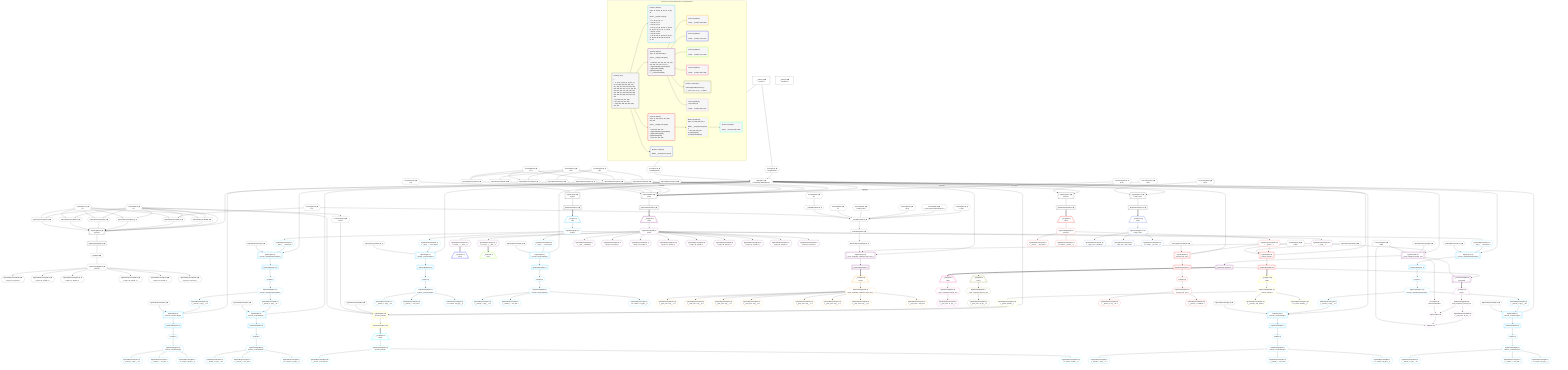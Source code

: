 %%{init: {'themeVariables': { 'fontSize': '12px'}}}%%
graph TD
    classDef path fill:#eee,stroke:#000,color:#000
    classDef plan fill:#fff,stroke-width:1px,color:#000
    classDef itemplan fill:#fff,stroke-width:2px,color:#000
    classDef unbatchedplan fill:#dff,stroke-width:1px,color:#000
    classDef sideeffectplan fill:#fcc,stroke-width:2px,color:#000
    classDef bucket fill:#f6f6f6,color:#000,stroke-width:2px,text-align:left


    %% plan dependencies
    PgSelect105[["PgSelect[105∈0] ➊<br />ᐸpostᐳ"]]:::plan
    Object11{{"Object[11∈0] ➊<br />ᐸ{pgSettings,withPgClient}ᐳ"}}:::plan
    Connection103{{"Connection[103∈0] ➊<br />ᐸ101ᐳ"}}:::plan
    PgFromExpression111{{"PgFromExpression[111∈0] ➊"}}:::plan
    PgFromExpression115{{"PgFromExpression[115∈0] ➊"}}:::plan
    PgFromExpression120{{"PgFromExpression[120∈0] ➊"}}:::plan
    PgFromExpression123{{"PgFromExpression[123∈0] ➊"}}:::plan
    PgFromExpression127{{"PgFromExpression[127∈0] ➊"}}:::plan
    PgFromExpression132{{"PgFromExpression[132∈0] ➊"}}:::plan
    PgFromExpression136{{"PgFromExpression[136∈0] ➊"}}:::plan
    PgFromExpression141{{"PgFromExpression[141∈0] ➊"}}:::plan
    Object11 -->|rejectNull| PgSelect105
    Connection103 & PgFromExpression111 & PgFromExpression115 & PgFromExpression120 & PgFromExpression123 & PgFromExpression127 & PgFromExpression132 & PgFromExpression136 & PgFromExpression141 --> PgSelect105
    __InputObject143{{"__InputObject[143∈0] ➊"}}:::plan
    Constant319{{"Constant[319∈0] ➊<br />ᐸ419ᐳ"}}:::plan
    Constant320{{"Constant[320∈0] ➊<br />ᐸ'easy cheesy baked potatoes'ᐳ"}}:::plan
    Constant321{{"Constant[321∈0] ➊<br />ᐸ'red'ᐳ"}}:::plan
    Constant322{{"Constant[322∈0] ➊<br />ᐸ'BAR_FOO'ᐳ"}}:::plan
    Constant323{{"Constant[323∈0] ➊<br />ᐸ''ᐳ"}}:::plan
    __InputObject149{{"__InputObject[149∈0] ➊"}}:::plan
    Constant325{{"Constant[325∈0] ➊<br />ᐸ8ᐳ"}}:::plan
    Constant319 & Constant320 & Constant321 & Constant322 & Constant323 & __InputObject149 & Constant325 --> __InputObject143
    PgSelect280[["PgSelect[280∈0] ➊<br />ᐸpersonᐳ"]]:::plan
    Constant326{{"Constant[326∈0] ➊<br />ᐸ1ᐳ"}}:::plan
    PgFromExpression288{{"PgFromExpression[288∈0] ➊"}}:::plan
    PgFromExpression294{{"PgFromExpression[294∈0] ➊"}}:::plan
    PgFromExpression299{{"PgFromExpression[299∈0] ➊"}}:::plan
    PgFromExpression304{{"PgFromExpression[304∈0] ➊"}}:::plan
    PgFromExpression309{{"PgFromExpression[309∈0] ➊"}}:::plan
    PgFromExpression314{{"PgFromExpression[314∈0] ➊"}}:::plan
    Object11 & Constant326 & PgFromExpression288 & PgFromExpression294 & PgFromExpression299 & PgFromExpression304 & PgFromExpression309 & PgFromExpression314 --> PgSelect280
    PgSelect14[["PgSelect[14∈0] ➊<br />ᐸtypesᐳ"]]:::plan
    Connection12{{"Connection[12∈0] ➊<br />ᐸ8ᐳ"}}:::plan
    Object11 -->|rejectNull| PgSelect14
    Connection12 --> PgSelect14
    PgSelect221[["PgSelect[221∈0] ➊<br />ᐸpersonᐳ"]]:::plan
    Connection219{{"Connection[219∈0] ➊<br />ᐸ217ᐳ"}}:::plan
    Object11 -->|rejectNull| PgSelect221
    Connection219 --> PgSelect221
    PgSelect271[["PgSelect[271∈0] ➊<br />ᐸedge_caseᐳ"]]:::plan
    Connection269{{"Connection[269∈0] ➊<br />ᐸ267ᐳ"}}:::plan
    Object11 -->|rejectNull| PgSelect271
    Connection269 --> PgSelect271
    Connection189{{"Connection[189∈0] ➊<br />ᐸ186ᐳ"}}:::plan
    Connection234{{"Connection[234∈0] ➊<br />ᐸ229ᐳ"}}:::plan
    Connection249{{"Connection[249∈0] ➊<br />ᐸ244ᐳ"}}:::plan
    Constant326 --> Connection249
    Constant327{{"Constant[327∈0] ➊<br />ᐸ7ᐳ"}}:::plan
    Constant326 & Constant327 --> PgFromExpression288
    Constant326 & Constant325 & Constant327 --> PgFromExpression294
    Constant326 & Constant327 --> PgFromExpression299
    Constant326 & Constant327 --> PgFromExpression304
    Constant326 & Constant327 --> PgFromExpression309
    Constant326 & Constant327 --> PgFromExpression314
    Access9{{"Access[9∈0] ➊<br />ᐸ2.pgSettingsᐳ"}}:::plan
    Access10{{"Access[10∈0] ➊<br />ᐸ2.withPgClientᐳ"}}:::plan
    Access9 & Access10 --> Object11
    Constant316{{"Constant[316∈0] ➊<br />ᐸ15ᐳ"}}:::plan
    Constant316 --> PgFromExpression115
    Constant317{{"Constant[317∈0] ➊<br />ᐸ20ᐳ"}}:::plan
    Constant318{{"Constant[318∈0] ➊<br />ᐸ'[...]'ᐳ"}}:::plan
    Constant317 & Constant318 --> PgFromExpression120
    Constant316 --> PgFromExpression127
    Constant317 & Constant318 --> PgFromExpression132
    Constant316 --> PgFromExpression136
    Constant317 & Constant318 --> PgFromExpression141
    Constant324{{"Constant[324∈0] ➊<br />ᐸ5ᐳ"}}:::plan
    Constant324 --> __InputObject149
    __Value2["__Value[2∈0] ➊<br />ᐸcontextᐳ"]:::plan
    __Value2 --> Access9
    __Value2 --> Access10
    PgSelectRows15[["PgSelectRows[15∈0] ➊"]]:::plan
    PgSelect14 --> PgSelectRows15
    PgSelectRows106[["PgSelectRows[106∈0] ➊"]]:::plan
    PgSelect105 --> PgSelectRows106
    BakedInput152{{"BakedInput[152∈0] ➊"}}:::plan
    __InputObject143 --> BakedInput152
    PgFromExpression158{{"PgFromExpression[158∈0] ➊"}}:::plan
    BakedInput152 --> PgFromExpression158
    PgSelectRows222[["PgSelectRows[222∈0] ➊"]]:::plan
    PgSelect221 --> PgSelectRows222
    PgSelectRows272[["PgSelectRows[272∈0] ➊"]]:::plan
    PgSelect271 --> PgSelectRows272
    First282{{"First[282∈0] ➊"}}:::plan
    PgSelectRows283[["PgSelectRows[283∈0] ➊"]]:::plan
    PgSelectRows283 --> First282
    PgSelect280 --> PgSelectRows283
    PgSelectSingle284{{"PgSelectSingle[284∈0] ➊<br />ᐸpersonᐳ"}}:::plan
    First282 --> PgSelectSingle284
    PgClassExpression289{{"PgClassExpression[289∈0] ➊<br />ᐸ(1/0) /* E...ferred! */ᐳ"}}:::plan
    PgSelectSingle284 --> PgClassExpression289
    PgClassExpression295{{"PgClassExpression[295∈0] ➊<br />ᐸ(1/0) /* E...ferred! */ᐳ"}}:::plan
    PgSelectSingle284 --> PgClassExpression295
    PgClassExpression300{{"PgClassExpression[300∈0] ➊<br />ᐸ(1/0) /* E...ferred! */ᐳ"}}:::plan
    PgSelectSingle284 --> PgClassExpression300
    PgClassExpression305{{"PgClassExpression[305∈0] ➊<br />ᐸ(1/0) /* E...ferred! */ᐳ"}}:::plan
    PgSelectSingle284 --> PgClassExpression305
    PgClassExpression310{{"PgClassExpression[310∈0] ➊<br />ᐸ(1/0) /* E...ferred! */ᐳ"}}:::plan
    PgSelectSingle284 --> PgClassExpression310
    PgClassExpression315{{"PgClassExpression[315∈0] ➊<br />ᐸ(1/0) /* E...ferred! */ᐳ"}}:::plan
    PgSelectSingle284 --> PgClassExpression315
    __Value4["__Value[4∈0] ➊<br />ᐸrootValueᐳ"]:::plan
    PgFromExpression23{{"PgFromExpression[23∈0] ➊"}}:::plan
    PgFromExpression34{{"PgFromExpression[34∈0] ➊"}}:::plan
    PgFromExpression41{{"PgFromExpression[41∈0] ➊"}}:::plan
    PgFromExpression52{{"PgFromExpression[52∈0] ➊"}}:::plan
    PgFromExpression63{{"PgFromExpression[63∈0] ➊"}}:::plan
    PgFromExpression74{{"PgFromExpression[74∈0] ➊"}}:::plan
    PgFromExpression81{{"PgFromExpression[81∈0] ➊"}}:::plan
    PgFromExpression92{{"PgFromExpression[92∈0] ➊"}}:::plan
    PgFromExpression188{{"PgFromExpression[188∈0] ➊"}}:::plan
    PgFromExpression233{{"PgFromExpression[233∈0] ➊"}}:::plan
    PgFromExpression248{{"PgFromExpression[248∈0] ➊"}}:::plan
    PgFromExpression260{{"PgFromExpression[260∈0] ➊"}}:::plan
    PgSelect19[["PgSelect[19∈1]<br />ᐸfrmcdc_compoundTypeᐳ"]]:::plan
    PgClassExpression18{{"PgClassExpression[18∈1]<br />ᐸ__types__....ound_type”ᐳ"}}:::plan
    Object11 & PgClassExpression18 & PgFromExpression23 --> PgSelect19
    PgSelect32[["PgSelect[32∈1]<br />ᐸfrmcdc_nestedCompoundTypeᐳ"]]:::plan
    PgClassExpression31{{"PgClassExpression[31∈1]<br />ᐸ__types__....ound_type”ᐳ"}}:::plan
    Object11 & PgClassExpression31 & PgFromExpression34 --> PgSelect32
    PgSelect39[["PgSelect[39∈1]<br />ᐸfrmcdc_compoundTypeᐳ"]]:::plan
    PgClassExpression38{{"PgClassExpression[38∈1]<br />ᐸ__frmcdc_n...type__.”a”ᐳ"}}:::plan
    Object11 & PgClassExpression38 & PgFromExpression41 --> PgSelect39
    PgSelect50[["PgSelect[50∈1]<br />ᐸfrmcdc_compoundTypeᐳ"]]:::plan
    PgClassExpression49{{"PgClassExpression[49∈1]<br />ᐸ__frmcdc_n...type__.”b”ᐳ"}}:::plan
    Object11 & PgClassExpression49 & PgFromExpression52 --> PgSelect50
    PgSelect61[["PgSelect[61∈1]<br />ᐸfrmcdc_compoundTypeᐳ"]]:::plan
    PgClassExpression60{{"PgClassExpression[60∈1]<br />ᐸ__types__....ound_type”ᐳ"}}:::plan
    Object11 & PgClassExpression60 & PgFromExpression63 --> PgSelect61
    PgSelect72[["PgSelect[72∈1]<br />ᐸfrmcdc_nestedCompoundTypeᐳ"]]:::plan
    PgClassExpression71{{"PgClassExpression[71∈1]<br />ᐸ__types__....ound_type”ᐳ"}}:::plan
    Object11 & PgClassExpression71 & PgFromExpression74 --> PgSelect72
    PgSelect79[["PgSelect[79∈1]<br />ᐸfrmcdc_compoundTypeᐳ"]]:::plan
    PgClassExpression78{{"PgClassExpression[78∈1]<br />ᐸ__frmcdc_n...type__.”a”ᐳ"}}:::plan
    Object11 & PgClassExpression78 & PgFromExpression81 --> PgSelect79
    PgSelect90[["PgSelect[90∈1]<br />ᐸfrmcdc_compoundTypeᐳ"]]:::plan
    PgClassExpression89{{"PgClassExpression[89∈1]<br />ᐸ__frmcdc_n...type__.”b”ᐳ"}}:::plan
    Object11 & PgClassExpression89 & PgFromExpression92 --> PgSelect90
    __Item16[/"__Item[16∈1]<br />ᐸ15ᐳ"\]:::itemplan
    PgSelectRows15 ==> __Item16
    PgSelectSingle17{{"PgSelectSingle[17∈1]<br />ᐸtypesᐳ"}}:::plan
    __Item16 --> PgSelectSingle17
    PgSelectSingle17 --> PgClassExpression18
    First24{{"First[24∈1]"}}:::plan
    PgSelectRows25[["PgSelectRows[25∈1]"]]:::plan
    PgSelectRows25 --> First24
    PgSelect19 --> PgSelectRows25
    PgSelectSingle26{{"PgSelectSingle[26∈1]<br />ᐸfrmcdc_compoundTypeᐳ"}}:::plan
    First24 --> PgSelectSingle26
    PgClassExpression27{{"PgClassExpression[27∈1]<br />ᐸ__frmcdc_c...type__.”a”ᐳ"}}:::plan
    PgSelectSingle26 --> PgClassExpression27
    PgClassExpression28{{"PgClassExpression[28∈1]<br />ᐸ__frmcdc_c....”foo_bar”ᐳ"}}:::plan
    PgSelectSingle26 --> PgClassExpression28
    PgClassExpression30{{"PgClassExpression[30∈1]<br />ᐸ”c”.”compo...nd_type__)ᐳ"}}:::plan
    PgSelectSingle26 --> PgClassExpression30
    PgSelectSingle17 --> PgClassExpression31
    First35{{"First[35∈1]"}}:::plan
    PgSelectRows36[["PgSelectRows[36∈1]"]]:::plan
    PgSelectRows36 --> First35
    PgSelect32 --> PgSelectRows36
    PgSelectSingle37{{"PgSelectSingle[37∈1]<br />ᐸfrmcdc_nestedCompoundTypeᐳ"}}:::plan
    First35 --> PgSelectSingle37
    PgSelectSingle37 --> PgClassExpression38
    First42{{"First[42∈1]"}}:::plan
    PgSelectRows43[["PgSelectRows[43∈1]"]]:::plan
    PgSelectRows43 --> First42
    PgSelect39 --> PgSelectRows43
    PgSelectSingle44{{"PgSelectSingle[44∈1]<br />ᐸfrmcdc_compoundTypeᐳ"}}:::plan
    First42 --> PgSelectSingle44
    PgClassExpression45{{"PgClassExpression[45∈1]<br />ᐸ__frmcdc_c...type__.”a”ᐳ"}}:::plan
    PgSelectSingle44 --> PgClassExpression45
    PgClassExpression46{{"PgClassExpression[46∈1]<br />ᐸ__frmcdc_c....”foo_bar”ᐳ"}}:::plan
    PgSelectSingle44 --> PgClassExpression46
    PgClassExpression48{{"PgClassExpression[48∈1]<br />ᐸ”c”.”compo...nd_type__)ᐳ"}}:::plan
    PgSelectSingle44 --> PgClassExpression48
    PgSelectSingle37 --> PgClassExpression49
    First53{{"First[53∈1]"}}:::plan
    PgSelectRows54[["PgSelectRows[54∈1]"]]:::plan
    PgSelectRows54 --> First53
    PgSelect50 --> PgSelectRows54
    PgSelectSingle55{{"PgSelectSingle[55∈1]<br />ᐸfrmcdc_compoundTypeᐳ"}}:::plan
    First53 --> PgSelectSingle55
    PgClassExpression56{{"PgClassExpression[56∈1]<br />ᐸ__frmcdc_c...type__.”a”ᐳ"}}:::plan
    PgSelectSingle55 --> PgClassExpression56
    PgClassExpression57{{"PgClassExpression[57∈1]<br />ᐸ__frmcdc_c....”foo_bar”ᐳ"}}:::plan
    PgSelectSingle55 --> PgClassExpression57
    PgClassExpression59{{"PgClassExpression[59∈1]<br />ᐸ”c”.”compo...nd_type__)ᐳ"}}:::plan
    PgSelectSingle55 --> PgClassExpression59
    PgSelectSingle17 --> PgClassExpression60
    First64{{"First[64∈1]"}}:::plan
    PgSelectRows65[["PgSelectRows[65∈1]"]]:::plan
    PgSelectRows65 --> First64
    PgSelect61 --> PgSelectRows65
    PgSelectSingle66{{"PgSelectSingle[66∈1]<br />ᐸfrmcdc_compoundTypeᐳ"}}:::plan
    First64 --> PgSelectSingle66
    PgClassExpression67{{"PgClassExpression[67∈1]<br />ᐸ__frmcdc_c...type__.”a”ᐳ"}}:::plan
    PgSelectSingle66 --> PgClassExpression67
    PgClassExpression68{{"PgClassExpression[68∈1]<br />ᐸ__frmcdc_c....”foo_bar”ᐳ"}}:::plan
    PgSelectSingle66 --> PgClassExpression68
    PgClassExpression70{{"PgClassExpression[70∈1]<br />ᐸ”c”.”compo...nd_type__)ᐳ"}}:::plan
    PgSelectSingle66 --> PgClassExpression70
    PgSelectSingle17 --> PgClassExpression71
    First75{{"First[75∈1]"}}:::plan
    PgSelectRows76[["PgSelectRows[76∈1]"]]:::plan
    PgSelectRows76 --> First75
    PgSelect72 --> PgSelectRows76
    PgSelectSingle77{{"PgSelectSingle[77∈1]<br />ᐸfrmcdc_nestedCompoundTypeᐳ"}}:::plan
    First75 --> PgSelectSingle77
    PgSelectSingle77 --> PgClassExpression78
    First82{{"First[82∈1]"}}:::plan
    PgSelectRows83[["PgSelectRows[83∈1]"]]:::plan
    PgSelectRows83 --> First82
    PgSelect79 --> PgSelectRows83
    PgSelectSingle84{{"PgSelectSingle[84∈1]<br />ᐸfrmcdc_compoundTypeᐳ"}}:::plan
    First82 --> PgSelectSingle84
    PgClassExpression85{{"PgClassExpression[85∈1]<br />ᐸ__frmcdc_c...type__.”a”ᐳ"}}:::plan
    PgSelectSingle84 --> PgClassExpression85
    PgClassExpression86{{"PgClassExpression[86∈1]<br />ᐸ__frmcdc_c....”foo_bar”ᐳ"}}:::plan
    PgSelectSingle84 --> PgClassExpression86
    PgClassExpression88{{"PgClassExpression[88∈1]<br />ᐸ”c”.”compo...nd_type__)ᐳ"}}:::plan
    PgSelectSingle84 --> PgClassExpression88
    PgSelectSingle77 --> PgClassExpression89
    First93{{"First[93∈1]"}}:::plan
    PgSelectRows94[["PgSelectRows[94∈1]"]]:::plan
    PgSelectRows94 --> First93
    PgSelect90 --> PgSelectRows94
    PgSelectSingle95{{"PgSelectSingle[95∈1]<br />ᐸfrmcdc_compoundTypeᐳ"}}:::plan
    First93 --> PgSelectSingle95
    PgClassExpression96{{"PgClassExpression[96∈1]<br />ᐸ__frmcdc_c...type__.”a”ᐳ"}}:::plan
    PgSelectSingle95 --> PgClassExpression96
    PgClassExpression97{{"PgClassExpression[97∈1]<br />ᐸ__frmcdc_c....”foo_bar”ᐳ"}}:::plan
    PgSelectSingle95 --> PgClassExpression97
    PgClassExpression99{{"PgClassExpression[99∈1]<br />ᐸ”c”.”compo...nd_type__)ᐳ"}}:::plan
    PgSelectSingle95 --> PgClassExpression99
    PgSelect190[["PgSelect[190∈2]<br />ᐸpost_computed_interval_setᐳ"]]:::plan
    PgClassExpression110{{"PgClassExpression[110∈2]<br />ᐸ__post__ᐳ"}}:::plan
    Object11 & PgClassExpression110 & PgFromExpression188 & Connection189 --> PgSelect190
    PgSelect154[["PgSelect[154∈2]<br />ᐸpost_computed_compound_type_arrayᐳ"]]:::plan
    Object11 & PgClassExpression110 & PgFromExpression158 --> PgSelect154
    __ListTransform202[["__ListTransform[202∈2]<br />ᐸeach:201ᐳ"]]:::plan
    PgSelectRows191[["PgSelectRows[191∈2]"]]:::plan
    PgSelectRows191 & PgSelect190 --> __ListTransform202
    __Item107[/"__Item[107∈2]<br />ᐸ106ᐳ"\]:::itemplan
    PgSelectRows106 ==> __Item107
    PgSelectSingle108{{"PgSelectSingle[108∈2]<br />ᐸpostᐳ"}}:::plan
    __Item107 --> PgSelectSingle108
    PgClassExpression109{{"PgClassExpression[109∈2]<br />ᐸ__post__.”headline”ᐳ"}}:::plan
    PgSelectSingle108 --> PgClassExpression109
    PgSelectSingle108 --> PgClassExpression110
    PgClassExpression112{{"PgClassExpression[112∈2]<br />ᐸ(1/0) /* E...ferred! */ᐳ"}}:::plan
    PgSelectSingle108 --> PgClassExpression112
    PgClassExpression116{{"PgClassExpression[116∈2]<br />ᐸ(1/0) /* E...ferred! */ᐳ"}}:::plan
    PgSelectSingle108 --> PgClassExpression116
    PgClassExpression121{{"PgClassExpression[121∈2]<br />ᐸ(1/0) /* E...ferred! */ᐳ"}}:::plan
    PgSelectSingle108 --> PgClassExpression121
    PgClassExpression124{{"PgClassExpression[124∈2]<br />ᐸ(1/0) /* E...ferred! */ᐳ"}}:::plan
    PgSelectSingle108 --> PgClassExpression124
    PgClassExpression128{{"PgClassExpression[128∈2]<br />ᐸ(1/0) /* E...ferred! */ᐳ"}}:::plan
    PgSelectSingle108 --> PgClassExpression128
    PgClassExpression133{{"PgClassExpression[133∈2]<br />ᐸ(1/0) /* E...ferred! */ᐳ"}}:::plan
    PgSelectSingle108 --> PgClassExpression133
    PgClassExpression137{{"PgClassExpression[137∈2]<br />ᐸ(1/0) /* E...ferred! */ᐳ"}}:::plan
    PgSelectSingle108 --> PgClassExpression137
    PgClassExpression142{{"PgClassExpression[142∈2]<br />ᐸ(1/0) /* E...ferred! */ᐳ"}}:::plan
    PgSelectSingle108 --> PgClassExpression142
    PgSelectRows159[["PgSelectRows[159∈2]"]]:::plan
    PgSelect154 --> PgSelectRows159
    PgClassExpression174{{"PgClassExpression[174∈2]<br />ᐸ”a”.”post_...(__post__)ᐳ"}}:::plan
    PgSelectSingle108 --> PgClassExpression174
    PgClassExpression177{{"PgClassExpression[177∈2]<br />ᐸ”a”.”post_...(__post__)ᐳ"}}:::plan
    PgSelectSingle108 --> PgClassExpression177
    PgSelect190 --> PgSelectRows191
    __Item160[/"__Item[160∈3]<br />ᐸ159ᐳ"\]:::itemplan
    PgSelectRows159 ==> __Item160
    PgSelectSingle161{{"PgSelectSingle[161∈3]<br />ᐸpost_computed_compound_type_arrayᐳ"}}:::plan
    __Item160 --> PgSelectSingle161
    PgClassExpression162{{"PgClassExpression[162∈3]<br />ᐸ__post_com...rray__.”a”ᐳ"}}:::plan
    PgSelectSingle161 --> PgClassExpression162
    PgClassExpression163{{"PgClassExpression[163∈3]<br />ᐸ__post_com...rray__.”b”ᐳ"}}:::plan
    PgSelectSingle161 --> PgClassExpression163
    PgClassExpression164{{"PgClassExpression[164∈3]<br />ᐸ__post_com...rray__.”c”ᐳ"}}:::plan
    PgSelectSingle161 --> PgClassExpression164
    PgClassExpression165{{"PgClassExpression[165∈3]<br />ᐸ__post_com...rray__.”d”ᐳ"}}:::plan
    PgSelectSingle161 --> PgClassExpression165
    PgClassExpression166{{"PgClassExpression[166∈3]<br />ᐸ__post_com...rray__.”e”ᐳ"}}:::plan
    PgSelectSingle161 --> PgClassExpression166
    PgClassExpression167{{"PgClassExpression[167∈3]<br />ᐸ__post_com...rray__.”f”ᐳ"}}:::plan
    PgSelectSingle161 --> PgClassExpression167
    PgClassExpression168{{"PgClassExpression[168∈3]<br />ᐸ__post_com...rray__.”g”ᐳ"}}:::plan
    PgSelectSingle161 --> PgClassExpression168
    PgClassExpression172{{"PgClassExpression[172∈3]<br />ᐸ__post_com....”foo_bar”ᐳ"}}:::plan
    PgSelectSingle161 --> PgClassExpression172
    __Item175[/"__Item[175∈4]<br />ᐸ174ᐳ"\]:::itemplan
    PgClassExpression174 ==> __Item175
    __Item178[/"__Item[178∈5]<br />ᐸ177ᐳ"\]:::itemplan
    PgClassExpression177 ==> __Item178
    __Item192[/"__Item[192∈6]<br />ᐸ191ᐳ"\]:::itemplan
    PgSelectRows191 ==> __Item192
    PgSelectSingle193{{"PgSelectSingle[193∈6]<br />ᐸpost_computed_interval_setᐳ"}}:::plan
    __Item192 --> PgSelectSingle193
    PgClassExpression194{{"PgClassExpression[194∈6]<br />ᐸ__post_com...al_set__.vᐳ"}}:::plan
    PgSelectSingle193 --> PgClassExpression194
    __Item204[/"__Item[204∈7]<br />ᐸ191ᐳ"\]:::itemplan
    PgSelectRows191 -.-> __Item204
    PgSelectSingle205{{"PgSelectSingle[205∈7]<br />ᐸpost_computed_interval_setᐳ"}}:::plan
    __Item204 --> PgSelectSingle205
    PgClassExpression206{{"PgClassExpression[206∈7]<br />ᐸ__post_com...al_set__.vᐳ"}}:::plan
    PgSelectSingle205 --> PgClassExpression206
    Edge210{{"Edge[210∈8]"}}:::plan
    PgClassExpression209{{"PgClassExpression[209∈8]<br />ᐸ__post_com...al_set__.vᐳ"}}:::plan
    PgCursor212{{"PgCursor[212∈8]"}}:::plan
    PgClassExpression209 & PgCursor212 & Connection189 --> Edge210
    PgSelectSingle208{{"PgSelectSingle[208∈8]<br />ᐸpost_computed_interval_setᐳ"}}:::plan
    Access211{{"Access[211∈8]<br />ᐸ190.cursorDetailsᐳ"}}:::plan
    PgSelectSingle208 & Access211 --> PgCursor212
    __Item207[/"__Item[207∈8]<br />ᐸ202ᐳ"\]:::itemplan
    __ListTransform202 ==> __Item207
    __Item207 --> PgSelectSingle208
    PgSelectSingle208 --> PgClassExpression209
    PgSelect190 --> Access211
    PgSelect235[["PgSelect[235∈9]<br />ᐸperson_friendsᐳ"]]:::plan
    PgClassExpression226{{"PgClassExpression[226∈9]<br />ᐸ__person__ᐳ"}}:::plan
    Object11 & PgClassExpression226 & PgFromExpression233 & Connection234 --> PgSelect235
    PgSelect258[["PgSelect[258∈9]<br />ᐸperson_first_postᐳ"]]:::plan
    Object11 & PgClassExpression226 & PgFromExpression260 --> PgSelect258
    __Item223[/"__Item[223∈9]<br />ᐸ222ᐳ"\]:::itemplan
    PgSelectRows222 ==> __Item223
    PgSelectSingle224{{"PgSelectSingle[224∈9]<br />ᐸpersonᐳ"}}:::plan
    __Item223 --> PgSelectSingle224
    PgClassExpression225{{"PgClassExpression[225∈9]<br />ᐸ__person__...full_name”ᐳ"}}:::plan
    PgSelectSingle224 --> PgClassExpression225
    PgSelectSingle224 --> PgClassExpression226
    PgClassExpression227{{"PgClassExpression[227∈9]<br />ᐸ”c”.”perso..._person__)ᐳ"}}:::plan
    PgSelectSingle224 --> PgClassExpression227
    PgSelectRows236[["PgSelectRows[236∈9]"]]:::plan
    PgSelect235 --> PgSelectRows236
    First261{{"First[261∈9]"}}:::plan
    PgSelectRows262[["PgSelectRows[262∈9]"]]:::plan
    PgSelectRows262 --> First261
    PgSelect258 --> PgSelectRows262
    PgSelectSingle263{{"PgSelectSingle[263∈9]<br />ᐸperson_first_postᐳ"}}:::plan
    First261 --> PgSelectSingle263
    PgClassExpression264{{"PgClassExpression[264∈9]<br />ᐸ__person_f...ost__.”id”ᐳ"}}:::plan
    PgSelectSingle263 --> PgClassExpression264
    PgClassExpression265{{"PgClassExpression[265∈9]<br />ᐸ__person_f...”headline”ᐳ"}}:::plan
    PgSelectSingle263 --> PgClassExpression265
    PgSelect250[["PgSelect[250∈10]<br />ᐸperson_friendsᐳ"]]:::plan
    PgClassExpression240{{"PgClassExpression[240∈10]<br />ᐸ__person_friends__ᐳ"}}:::plan
    Object11 & PgClassExpression240 & PgFromExpression248 & Connection249 & Constant326 --> PgSelect250
    __Item237[/"__Item[237∈10]<br />ᐸ236ᐳ"\]:::itemplan
    PgSelectRows236 ==> __Item237
    PgSelectSingle238{{"PgSelectSingle[238∈10]<br />ᐸperson_friendsᐳ"}}:::plan
    __Item237 --> PgSelectSingle238
    PgClassExpression239{{"PgClassExpression[239∈10]<br />ᐸ__person_f...full_name”ᐳ"}}:::plan
    PgSelectSingle238 --> PgClassExpression239
    PgSelectSingle238 --> PgClassExpression240
    PgClassExpression241{{"PgClassExpression[241∈10]<br />ᐸ”c”.”perso...friends__)ᐳ"}}:::plan
    PgSelectSingle238 --> PgClassExpression241
    PgSelectRows251[["PgSelectRows[251∈10]"]]:::plan
    PgSelect250 --> PgSelectRows251
    __Item252[/"__Item[252∈11]<br />ᐸ251ᐳ"\]:::itemplan
    PgSelectRows251 ==> __Item252
    PgSelectSingle253{{"PgSelectSingle[253∈11]<br />ᐸperson_friendsᐳ"}}:::plan
    __Item252 --> PgSelectSingle253
    PgClassExpression254{{"PgClassExpression[254∈11]<br />ᐸ__person_f...full_name”ᐳ"}}:::plan
    PgSelectSingle253 --> PgClassExpression254
    PgClassExpression256{{"PgClassExpression[256∈11]<br />ᐸ”c”.”perso...friends__)ᐳ"}}:::plan
    PgSelectSingle253 --> PgClassExpression256
    __Item273[/"__Item[273∈12]<br />ᐸ272ᐳ"\]:::itemplan
    PgSelectRows272 ==> __Item273
    PgSelectSingle274{{"PgSelectSingle[274∈12]<br />ᐸedge_caseᐳ"}}:::plan
    __Item273 --> PgSelectSingle274
    PgClassExpression275{{"PgClassExpression[275∈12]<br />ᐸ__edge_cas...s_default”ᐳ"}}:::plan
    PgSelectSingle274 --> PgClassExpression275
    PgClassExpression276{{"PgClassExpression[276∈12]<br />ᐸ__edge_cas...cast_easy”ᐳ"}}:::plan
    PgSelectSingle274 --> PgClassExpression276
    PgClassExpression278{{"PgClassExpression[278∈12]<br />ᐸ”c”.”edge_...ge_case__)ᐳ"}}:::plan
    PgSelectSingle274 --> PgClassExpression278

    %% define steps

    subgraph "Buckets for queries/v4/procedure-computed-fields"
    Bucket0("Bucket 0 (root)<br /><br />1: <br />ᐳ: 6, 9, 10, 23, 34, 41, 52, 63, 74, 81, 92, 188, 233, 248, 260, 316, 317, 318, 319, 320, 321, 322, 323, 324, 325, 326, 327, 11, 12, 103, 111, 115, 120, 123, 127, 132, 136, 141, 149, 189, 219, 234, 249, 269, 288, 294, 299, 304, 309, 314, 143, 152, 158<br />2: 14, 105, 221, 271, 280<br />3: 15, 106, 222, 272, 283<br />ᐳ: 282, 284, 289, 295, 300, 305, 310, 315"):::bucket
    classDef bucket0 stroke:#696969
    class Bucket0,__Value2,__Value4,Access9,Access10,Object11,Connection12,PgSelect14,PgSelectRows15,PgFromExpression23,PgFromExpression34,PgFromExpression41,PgFromExpression52,PgFromExpression63,PgFromExpression74,PgFromExpression81,PgFromExpression92,Connection103,PgSelect105,PgSelectRows106,PgFromExpression111,PgFromExpression115,PgFromExpression120,PgFromExpression123,PgFromExpression127,PgFromExpression132,PgFromExpression136,PgFromExpression141,__InputObject143,__InputObject149,BakedInput152,PgFromExpression158,PgFromExpression188,Connection189,Connection219,PgSelect221,PgSelectRows222,PgFromExpression233,Connection234,PgFromExpression248,Connection249,PgFromExpression260,Connection269,PgSelect271,PgSelectRows272,PgSelect280,First282,PgSelectRows283,PgSelectSingle284,PgFromExpression288,PgClassExpression289,PgFromExpression294,PgClassExpression295,PgFromExpression299,PgClassExpression300,PgFromExpression304,PgClassExpression305,PgFromExpression309,PgClassExpression310,PgFromExpression314,PgClassExpression315,Constant316,Constant317,Constant318,Constant319,Constant320,Constant321,Constant322,Constant323,Constant324,Constant325,Constant326,Constant327 bucket0
    Bucket1("Bucket 1 (listItem)<br />Deps: 11, 23, 34, 41, 52, 63, 74, 81, 92<br /><br />ROOT __Item{1}ᐸ15ᐳ[16]<br />1: <br />ᐳ: 17, 18, 31, 60, 71<br />2: 19, 32, 61, 72<br />3: 25, 36, 65, 76<br />ᐳ: 24, 26, 27, 28, 30, 35, 37, 38, 49, 64, 66, 67, 68, 70, 75, 77, 78, 89<br />4: 39, 50, 79, 90<br />5: 43, 54, 83, 94<br />ᐳ: 42, 44, 45, 46, 48, 53, 55, 56, 57, 59, 82, 84, 85, 86, 88, 93, 95, 96, 97, 99"):::bucket
    classDef bucket1 stroke:#00bfff
    class Bucket1,__Item16,PgSelectSingle17,PgClassExpression18,PgSelect19,First24,PgSelectRows25,PgSelectSingle26,PgClassExpression27,PgClassExpression28,PgClassExpression30,PgClassExpression31,PgSelect32,First35,PgSelectRows36,PgSelectSingle37,PgClassExpression38,PgSelect39,First42,PgSelectRows43,PgSelectSingle44,PgClassExpression45,PgClassExpression46,PgClassExpression48,PgClassExpression49,PgSelect50,First53,PgSelectRows54,PgSelectSingle55,PgClassExpression56,PgClassExpression57,PgClassExpression59,PgClassExpression60,PgSelect61,First64,PgSelectRows65,PgSelectSingle66,PgClassExpression67,PgClassExpression68,PgClassExpression70,PgClassExpression71,PgSelect72,First75,PgSelectRows76,PgSelectSingle77,PgClassExpression78,PgSelect79,First82,PgSelectRows83,PgSelectSingle84,PgClassExpression85,PgClassExpression86,PgClassExpression88,PgClassExpression89,PgSelect90,First93,PgSelectRows94,PgSelectSingle95,PgClassExpression96,PgClassExpression97,PgClassExpression99 bucket1
    Bucket2("Bucket 2 (listItem)<br />Deps: 11, 158, 188, 189, 6<br /><br />ROOT __Item{2}ᐸ106ᐳ[107]<br />1: <br />ᐳ: 108, 109, 110, 112, 116, 121, 124, 128, 133, 137, 142, 174, 177<br />2: PgSelect[154], PgSelect[190]<br />3: PgSelectRows[159], PgSelectRows[191]<br />4: __ListTransform[202]"):::bucket
    classDef bucket2 stroke:#7f007f
    class Bucket2,__Item107,PgSelectSingle108,PgClassExpression109,PgClassExpression110,PgClassExpression112,PgClassExpression116,PgClassExpression121,PgClassExpression124,PgClassExpression128,PgClassExpression133,PgClassExpression137,PgClassExpression142,PgSelect154,PgSelectRows159,PgClassExpression174,PgClassExpression177,PgSelect190,PgSelectRows191,__ListTransform202 bucket2
    Bucket3("Bucket 3 (listItem)<br /><br />ROOT __Item{3}ᐸ159ᐳ[160]"):::bucket
    classDef bucket3 stroke:#ffa500
    class Bucket3,__Item160,PgSelectSingle161,PgClassExpression162,PgClassExpression163,PgClassExpression164,PgClassExpression165,PgClassExpression166,PgClassExpression167,PgClassExpression168,PgClassExpression172 bucket3
    Bucket4("Bucket 4 (listItem)<br /><br />ROOT __Item{4}ᐸ174ᐳ[175]"):::bucket
    classDef bucket4 stroke:#0000ff
    class Bucket4,__Item175 bucket4
    Bucket5("Bucket 5 (listItem)<br /><br />ROOT __Item{5}ᐸ177ᐳ[178]"):::bucket
    classDef bucket5 stroke:#7fff00
    class Bucket5,__Item178 bucket5
    Bucket6("Bucket 6 (listItem)<br /><br />ROOT __Item{6}ᐸ191ᐳ[192]"):::bucket
    classDef bucket6 stroke:#ff1493
    class Bucket6,__Item192,PgSelectSingle193,PgClassExpression194 bucket6
    Bucket7("Bucket 7 (subroutine)<br /><br />ROOT PgClassExpression{7}ᐸ__post_com...al_set__.vᐳ[206]"):::bucket
    classDef bucket7 stroke:#808000
    class Bucket7,__Item204,PgSelectSingle205,PgClassExpression206 bucket7
    Bucket8("Bucket 8 (listItem)<br />Deps: 189, 190<br /><br />ROOT __Item{8}ᐸ202ᐳ[207]"):::bucket
    classDef bucket8 stroke:#dda0dd
    class Bucket8,__Item207,PgSelectSingle208,PgClassExpression209,Edge210,Access211,PgCursor212 bucket8
    Bucket9("Bucket 9 (listItem)<br />Deps: 11, 233, 234, 6, 260, 248, 249, 326<br /><br />ROOT __Item{9}ᐸ222ᐳ[223]<br />1: <br />ᐳ: 224, 225, 226, 227<br />2: PgSelect[235], PgSelect[258]<br />3: PgSelectRows[236], PgSelectRows[262]<br />ᐳ: 261, 263, 264, 265"):::bucket
    classDef bucket9 stroke:#ff0000
    class Bucket9,__Item223,PgSelectSingle224,PgClassExpression225,PgClassExpression226,PgClassExpression227,PgSelect235,PgSelectRows236,PgSelect258,First261,PgSelectRows262,PgSelectSingle263,PgClassExpression264,PgClassExpression265 bucket9
    Bucket10("Bucket 10 (listItem)<br />Deps: 11, 248, 249, 326, 6<br /><br />ROOT __Item{10}ᐸ236ᐳ[237]<br />1: <br />ᐳ: 238, 239, 240, 241<br />2: PgSelect[250]<br />3: PgSelectRows[251]"):::bucket
    classDef bucket10 stroke:#ffff00
    class Bucket10,__Item237,PgSelectSingle238,PgClassExpression239,PgClassExpression240,PgClassExpression241,PgSelect250,PgSelectRows251 bucket10
    Bucket11("Bucket 11 (listItem)<br /><br />ROOT __Item{11}ᐸ251ᐳ[252]"):::bucket
    classDef bucket11 stroke:#00ffff
    class Bucket11,__Item252,PgSelectSingle253,PgClassExpression254,PgClassExpression256 bucket11
    Bucket12("Bucket 12 (listItem)<br /><br />ROOT __Item{12}ᐸ272ᐳ[273]"):::bucket
    classDef bucket12 stroke:#4169e1
    class Bucket12,__Item273,PgSelectSingle274,PgClassExpression275,PgClassExpression276,PgClassExpression278 bucket12
    Bucket0 --> Bucket1 & Bucket2 & Bucket9 & Bucket12
    Bucket2 --> Bucket3 & Bucket4 & Bucket5 & Bucket6 & Bucket7 & Bucket8
    Bucket9 --> Bucket10
    Bucket10 --> Bucket11
    end